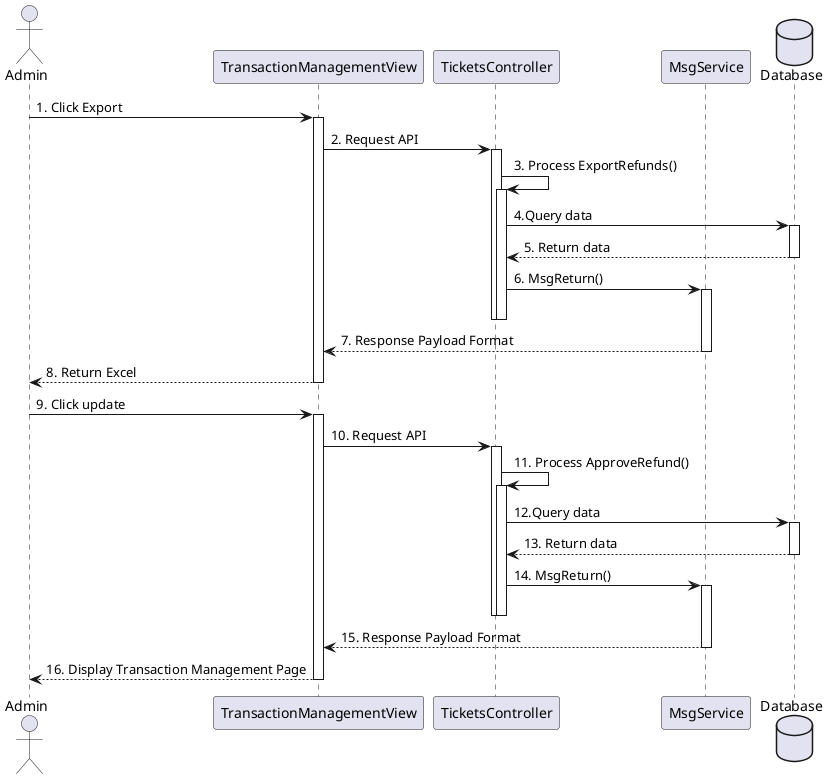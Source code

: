 @startuml
actor       Admin       as user
participant TransactionManagementView as view

participant TicketsController as controller

participant MsgService as msgService
database    Database as db

user -> view ++: 1. Click Export
view -> controller ++ : 2. Request API
controller -> controller ++ : 3. Process ExportRefunds()
controller -> db ++ : 4.Query data
db --> controller -- : 5. Return data
controller -> msgService ++-- : 6. MsgReturn()
deactivate controller
msgService --> view -- : 7. Response Payload Format
view --> user -- : 8. Return Excel

user -> view ++: 9. Click update
view -> controller ++ : 10. Request API
controller -> controller ++ : 11. Process ApproveRefund()
controller -> db ++ : 12.Query data
db --> controller -- : 13. Return data
controller -> msgService ++-- : 14. MsgReturn()
deactivate controller
msgService --> view -- : 15. Response Payload Format
view --> user -- : 16. Display Transaction Management Page
@enduml


